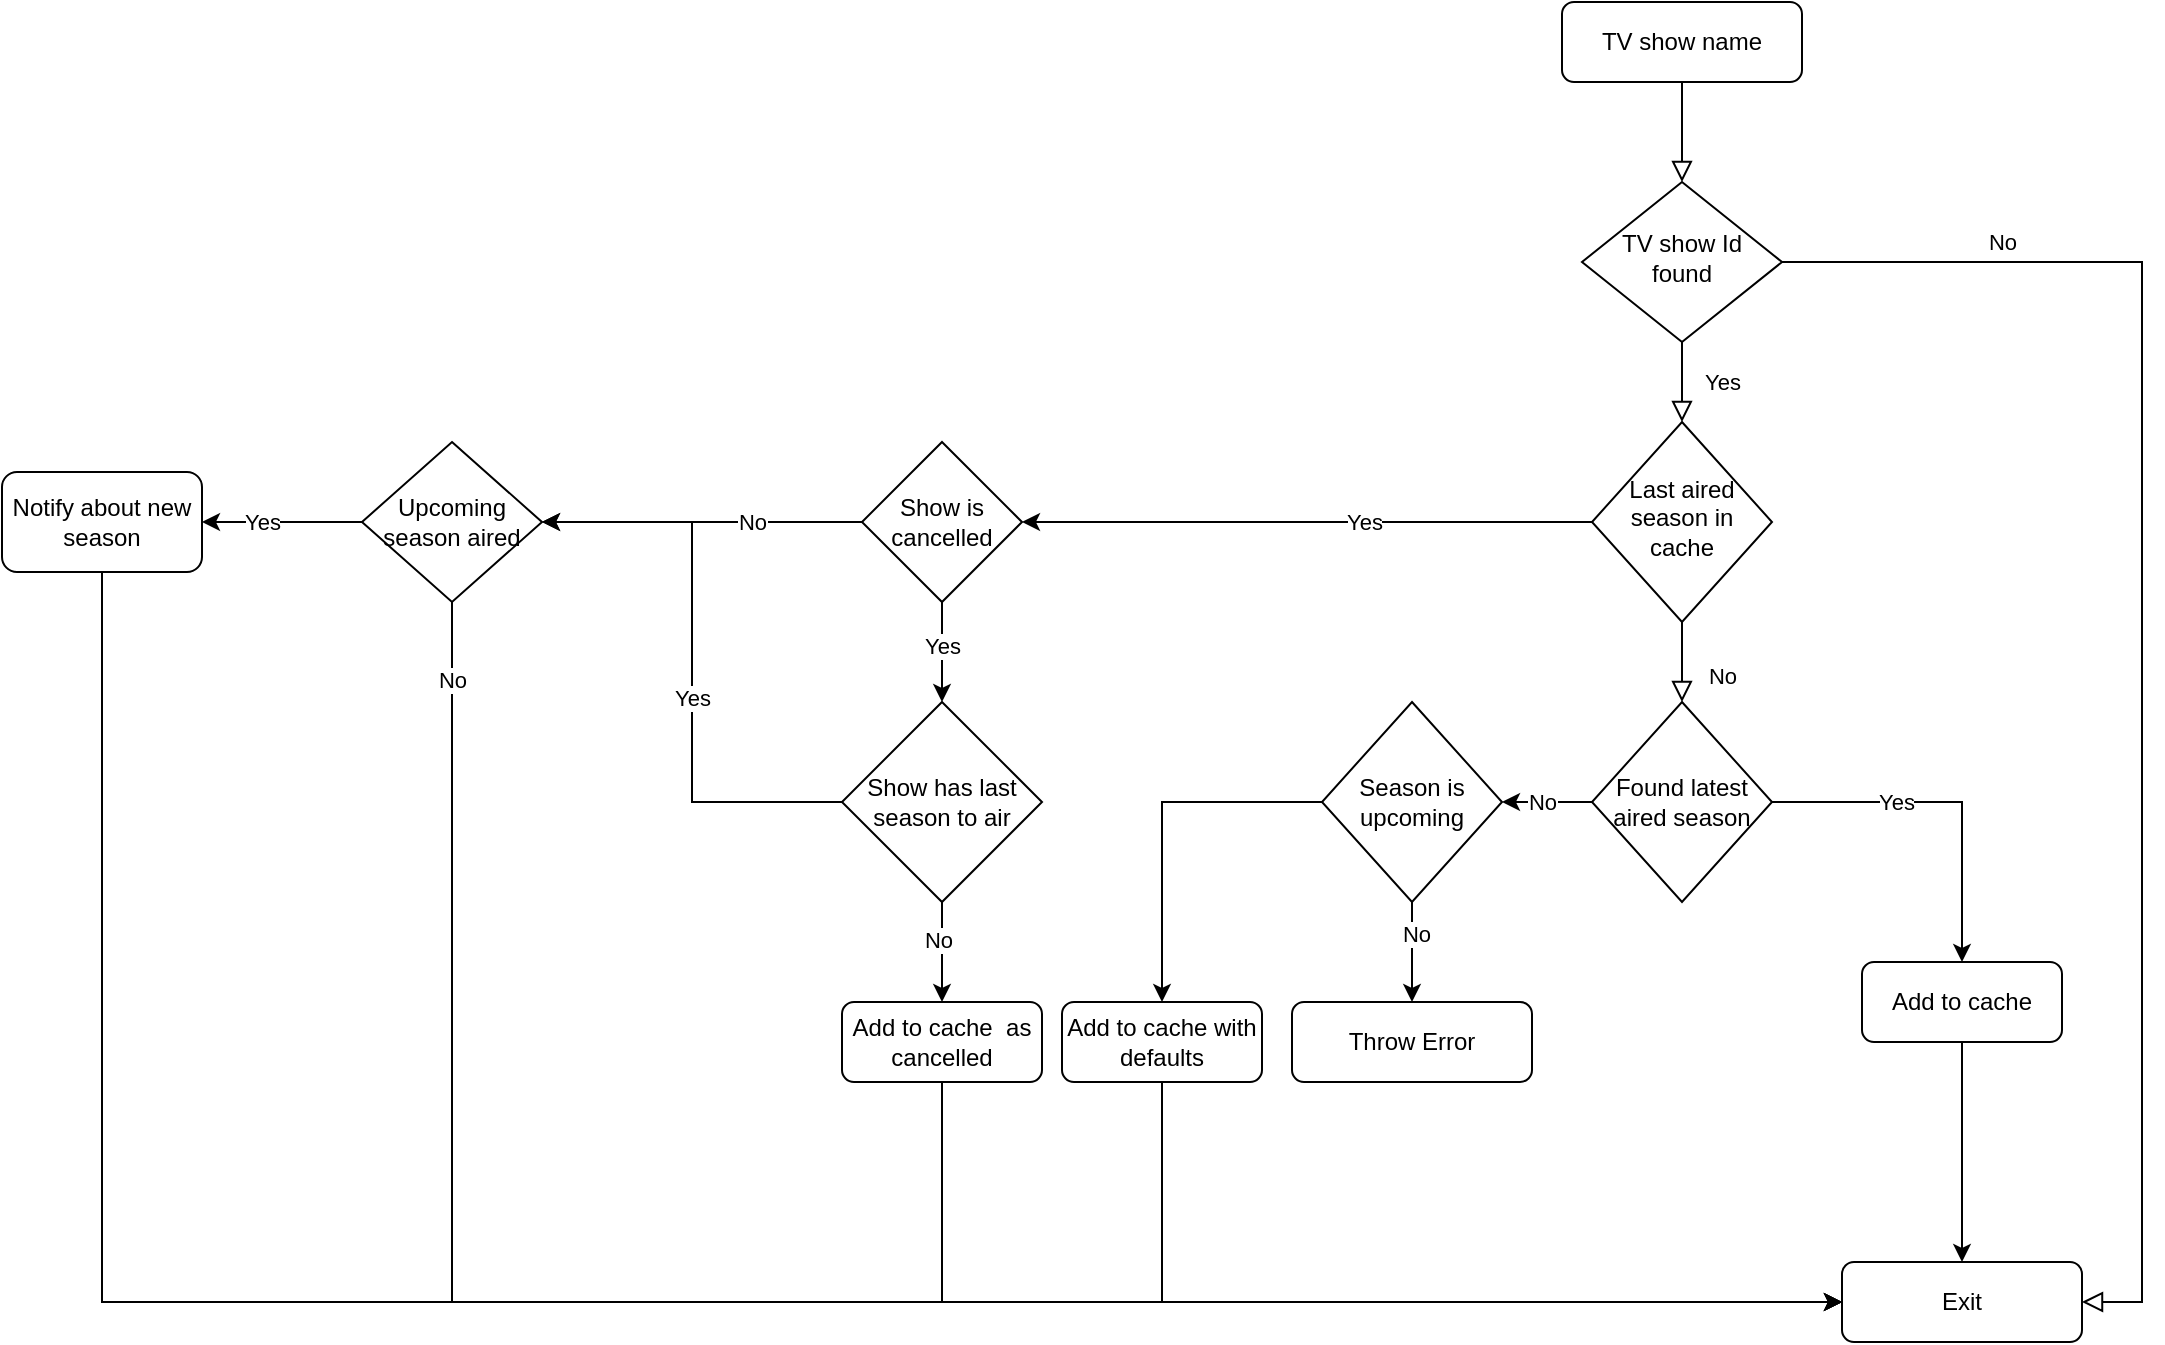 <mxfile version="14.8.1" type="device"><diagram id="C5RBs43oDa-KdzZeNtuy" name="Page-1"><mxGraphModel dx="2489" dy="762" grid="1" gridSize="10" guides="1" tooltips="1" connect="1" arrows="1" fold="1" page="1" pageScale="1" pageWidth="827" pageHeight="1169" math="0" shadow="0"><root><mxCell id="WIyWlLk6GJQsqaUBKTNV-0"/><mxCell id="WIyWlLk6GJQsqaUBKTNV-1" parent="WIyWlLk6GJQsqaUBKTNV-0"/><mxCell id="WIyWlLk6GJQsqaUBKTNV-2" value="" style="rounded=0;html=1;jettySize=auto;orthogonalLoop=1;fontSize=11;endArrow=block;endFill=0;endSize=8;strokeWidth=1;shadow=0;labelBackgroundColor=none;edgeStyle=orthogonalEdgeStyle;" parent="WIyWlLk6GJQsqaUBKTNV-1" source="WIyWlLk6GJQsqaUBKTNV-3" target="WIyWlLk6GJQsqaUBKTNV-6" edge="1"><mxGeometry relative="1" as="geometry"/></mxCell><mxCell id="WIyWlLk6GJQsqaUBKTNV-3" value="TV show name" style="rounded=1;whiteSpace=wrap;html=1;fontSize=12;glass=0;strokeWidth=1;shadow=0;" parent="WIyWlLk6GJQsqaUBKTNV-1" vertex="1"><mxGeometry x="660" y="80" width="120" height="40" as="geometry"/></mxCell><mxCell id="WIyWlLk6GJQsqaUBKTNV-4" value="Yes" style="rounded=0;html=1;jettySize=auto;orthogonalLoop=1;fontSize=11;endArrow=block;endFill=0;endSize=8;strokeWidth=1;shadow=0;labelBackgroundColor=none;edgeStyle=orthogonalEdgeStyle;" parent="WIyWlLk6GJQsqaUBKTNV-1" source="WIyWlLk6GJQsqaUBKTNV-6" target="WIyWlLk6GJQsqaUBKTNV-10" edge="1"><mxGeometry y="20" relative="1" as="geometry"><mxPoint as="offset"/></mxGeometry></mxCell><mxCell id="WIyWlLk6GJQsqaUBKTNV-5" value="No" style="edgeStyle=orthogonalEdgeStyle;rounded=0;html=1;jettySize=auto;orthogonalLoop=1;fontSize=11;endArrow=block;endFill=0;endSize=8;strokeWidth=1;shadow=0;labelBackgroundColor=none;entryX=1;entryY=0.5;entryDx=0;entryDy=0;" parent="WIyWlLk6GJQsqaUBKTNV-1" source="WIyWlLk6GJQsqaUBKTNV-6" target="WIyWlLk6GJQsqaUBKTNV-7" edge="1"><mxGeometry x="-0.699" y="10" relative="1" as="geometry"><mxPoint as="offset"/><Array as="points"><mxPoint x="950" y="210"/><mxPoint x="950" y="730"/></Array></mxGeometry></mxCell><mxCell id="WIyWlLk6GJQsqaUBKTNV-6" value="TV show Id found" style="rhombus;whiteSpace=wrap;html=1;shadow=0;fontFamily=Helvetica;fontSize=12;align=center;strokeWidth=1;spacing=6;spacingTop=-4;" parent="WIyWlLk6GJQsqaUBKTNV-1" vertex="1"><mxGeometry x="670" y="170" width="100" height="80" as="geometry"/></mxCell><mxCell id="WIyWlLk6GJQsqaUBKTNV-7" value="Exit" style="rounded=1;whiteSpace=wrap;html=1;fontSize=12;glass=0;strokeWidth=1;shadow=0;" parent="WIyWlLk6GJQsqaUBKTNV-1" vertex="1"><mxGeometry x="800" y="710" width="120" height="40" as="geometry"/></mxCell><mxCell id="WIyWlLk6GJQsqaUBKTNV-8" value="No" style="rounded=0;html=1;jettySize=auto;orthogonalLoop=1;fontSize=11;endArrow=block;endFill=0;endSize=8;strokeWidth=1;shadow=0;labelBackgroundColor=none;edgeStyle=orthogonalEdgeStyle;entryX=0.5;entryY=0;entryDx=0;entryDy=0;" parent="WIyWlLk6GJQsqaUBKTNV-1" source="WIyWlLk6GJQsqaUBKTNV-10" target="SHMIdjpYcJmv-fs-4Omo-0" edge="1"><mxGeometry x="0.333" y="20" relative="1" as="geometry"><mxPoint as="offset"/><mxPoint x="720" y="430" as="targetPoint"/></mxGeometry></mxCell><mxCell id="SHMIdjpYcJmv-fs-4Omo-15" style="edgeStyle=orthogonalEdgeStyle;rounded=0;orthogonalLoop=1;jettySize=auto;html=1;entryX=1;entryY=0.5;entryDx=0;entryDy=0;" parent="WIyWlLk6GJQsqaUBKTNV-1" source="WIyWlLk6GJQsqaUBKTNV-10" target="SHMIdjpYcJmv-fs-4Omo-8" edge="1"><mxGeometry relative="1" as="geometry"/></mxCell><mxCell id="SHMIdjpYcJmv-fs-4Omo-16" value="Yes" style="edgeLabel;html=1;align=center;verticalAlign=middle;resizable=0;points=[];" parent="SHMIdjpYcJmv-fs-4Omo-15" vertex="1" connectable="0"><mxGeometry x="-0.2" relative="1" as="geometry"><mxPoint as="offset"/></mxGeometry></mxCell><mxCell id="WIyWlLk6GJQsqaUBKTNV-10" value="Last aired season in cache" style="rhombus;whiteSpace=wrap;html=1;shadow=0;fontFamily=Helvetica;fontSize=12;align=center;strokeWidth=1;spacing=6;spacingTop=-4;" parent="WIyWlLk6GJQsqaUBKTNV-1" vertex="1"><mxGeometry x="675" y="290" width="90" height="100" as="geometry"/></mxCell><mxCell id="SHMIdjpYcJmv-fs-4Omo-2" style="edgeStyle=orthogonalEdgeStyle;rounded=0;orthogonalLoop=1;jettySize=auto;html=1;entryX=0.5;entryY=0;entryDx=0;entryDy=0;" parent="WIyWlLk6GJQsqaUBKTNV-1" source="44tpyUQF-Uyr3xM9ZJ5y-14" target="WIyWlLk6GJQsqaUBKTNV-7" edge="1"><mxGeometry relative="1" as="geometry"/></mxCell><mxCell id="SHMIdjpYcJmv-fs-4Omo-5" style="edgeStyle=orthogonalEdgeStyle;rounded=0;orthogonalLoop=1;jettySize=auto;html=1;entryX=1;entryY=0.5;entryDx=0;entryDy=0;" parent="WIyWlLk6GJQsqaUBKTNV-1" source="SHMIdjpYcJmv-fs-4Omo-0" target="44tpyUQF-Uyr3xM9ZJ5y-1" edge="1"><mxGeometry relative="1" as="geometry"/></mxCell><mxCell id="SHMIdjpYcJmv-fs-4Omo-7" value="No" style="edgeLabel;html=1;align=center;verticalAlign=middle;resizable=0;points=[];" parent="SHMIdjpYcJmv-fs-4Omo-5" vertex="1" connectable="0"><mxGeometry x="0.116" y="-3" relative="1" as="geometry"><mxPoint y="3" as="offset"/></mxGeometry></mxCell><mxCell id="SHMIdjpYcJmv-fs-4Omo-0" value="&lt;span&gt;Found latest aired season&lt;/span&gt;" style="rhombus;whiteSpace=wrap;html=1;" parent="WIyWlLk6GJQsqaUBKTNV-1" vertex="1"><mxGeometry x="675" y="430" width="90" height="100" as="geometry"/></mxCell><mxCell id="SHMIdjpYcJmv-fs-4Omo-4" value="Throw Error" style="rounded=1;whiteSpace=wrap;html=1;fontSize=12;glass=0;strokeWidth=1;shadow=0;" parent="WIyWlLk6GJQsqaUBKTNV-1" vertex="1"><mxGeometry x="525" y="580" width="120" height="40" as="geometry"/></mxCell><mxCell id="SHMIdjpYcJmv-fs-4Omo-10" style="edgeStyle=orthogonalEdgeStyle;rounded=0;orthogonalLoop=1;jettySize=auto;html=1;entryX=0;entryY=0.5;entryDx=0;entryDy=0;" parent="WIyWlLk6GJQsqaUBKTNV-1" source="44tpyUQF-Uyr3xM9ZJ5y-17" target="WIyWlLk6GJQsqaUBKTNV-7" edge="1"><mxGeometry relative="1" as="geometry"><Array as="points"><mxPoint x="350" y="730"/></Array></mxGeometry></mxCell><mxCell id="SHMIdjpYcJmv-fs-4Omo-13" style="edgeStyle=orthogonalEdgeStyle;rounded=0;orthogonalLoop=1;jettySize=auto;html=1;entryX=1;entryY=0.5;entryDx=0;entryDy=0;" parent="WIyWlLk6GJQsqaUBKTNV-1" source="SHMIdjpYcJmv-fs-4Omo-8" target="SHMIdjpYcJmv-fs-4Omo-12" edge="1"><mxGeometry relative="1" as="geometry"/></mxCell><mxCell id="SHMIdjpYcJmv-fs-4Omo-14" value="No" style="edgeLabel;html=1;align=center;verticalAlign=middle;resizable=0;points=[];" parent="SHMIdjpYcJmv-fs-4Omo-13" vertex="1" connectable="0"><mxGeometry x="-0.36" relative="1" as="geometry"><mxPoint x="-4" as="offset"/></mxGeometry></mxCell><mxCell id="SHMIdjpYcJmv-fs-4Omo-8" value="Show is cancelled" style="rhombus;whiteSpace=wrap;html=1;" parent="WIyWlLk6GJQsqaUBKTNV-1" vertex="1"><mxGeometry x="310" y="300" width="80" height="80" as="geometry"/></mxCell><mxCell id="SHMIdjpYcJmv-fs-4Omo-17" style="edgeStyle=orthogonalEdgeStyle;rounded=0;orthogonalLoop=1;jettySize=auto;html=1;entryX=0;entryY=0.5;entryDx=0;entryDy=0;" parent="WIyWlLk6GJQsqaUBKTNV-1" source="SHMIdjpYcJmv-fs-4Omo-12" target="WIyWlLk6GJQsqaUBKTNV-7" edge="1"><mxGeometry relative="1" as="geometry"><Array as="points"><mxPoint x="105" y="730"/></Array></mxGeometry></mxCell><mxCell id="SHMIdjpYcJmv-fs-4Omo-18" value="No" style="edgeLabel;html=1;align=center;verticalAlign=middle;resizable=0;points=[];" parent="SHMIdjpYcJmv-fs-4Omo-17" vertex="1" connectable="0"><mxGeometry x="-0.834" y="2" relative="1" as="geometry"><mxPoint x="-2" y="-48" as="offset"/></mxGeometry></mxCell><mxCell id="SHMIdjpYcJmv-fs-4Omo-19" style="edgeStyle=orthogonalEdgeStyle;rounded=0;orthogonalLoop=1;jettySize=auto;html=1;entryX=1;entryY=0.5;entryDx=0;entryDy=0;" parent="WIyWlLk6GJQsqaUBKTNV-1" source="SHMIdjpYcJmv-fs-4Omo-12" target="SHMIdjpYcJmv-fs-4Omo-20" edge="1"><mxGeometry relative="1" as="geometry"><mxPoint y="340" as="targetPoint"/></mxGeometry></mxCell><mxCell id="SHMIdjpYcJmv-fs-4Omo-22" value="Yes" style="edgeLabel;html=1;align=center;verticalAlign=middle;resizable=0;points=[];" parent="SHMIdjpYcJmv-fs-4Omo-19" vertex="1" connectable="0"><mxGeometry x="0.25" relative="1" as="geometry"><mxPoint as="offset"/></mxGeometry></mxCell><mxCell id="SHMIdjpYcJmv-fs-4Omo-12" value="Upcoming season aired" style="rhombus;whiteSpace=wrap;html=1;" parent="WIyWlLk6GJQsqaUBKTNV-1" vertex="1"><mxGeometry x="60" y="300" width="90" height="80" as="geometry"/></mxCell><mxCell id="SHMIdjpYcJmv-fs-4Omo-23" style="edgeStyle=orthogonalEdgeStyle;rounded=0;orthogonalLoop=1;jettySize=auto;html=1;entryX=0;entryY=0.5;entryDx=0;entryDy=0;" parent="WIyWlLk6GJQsqaUBKTNV-1" source="SHMIdjpYcJmv-fs-4Omo-20" target="WIyWlLk6GJQsqaUBKTNV-7" edge="1"><mxGeometry relative="1" as="geometry"><Array as="points"><mxPoint x="-70" y="730"/></Array></mxGeometry></mxCell><mxCell id="SHMIdjpYcJmv-fs-4Omo-20" value="Notify about new season" style="rounded=1;whiteSpace=wrap;html=1;" parent="WIyWlLk6GJQsqaUBKTNV-1" vertex="1"><mxGeometry x="-120" y="315" width="100" height="50" as="geometry"/></mxCell><mxCell id="44tpyUQF-Uyr3xM9ZJ5y-2" style="edgeStyle=orthogonalEdgeStyle;rounded=0;orthogonalLoop=1;jettySize=auto;html=1;entryX=0.5;entryY=0;entryDx=0;entryDy=0;" parent="WIyWlLk6GJQsqaUBKTNV-1" source="44tpyUQF-Uyr3xM9ZJ5y-1" target="SHMIdjpYcJmv-fs-4Omo-4" edge="1"><mxGeometry relative="1" as="geometry"/></mxCell><mxCell id="44tpyUQF-Uyr3xM9ZJ5y-3" value="No" style="edgeLabel;html=1;align=center;verticalAlign=middle;resizable=0;points=[];" parent="44tpyUQF-Uyr3xM9ZJ5y-2" vertex="1" connectable="0"><mxGeometry x="-0.358" y="2" relative="1" as="geometry"><mxPoint as="offset"/></mxGeometry></mxCell><mxCell id="44tpyUQF-Uyr3xM9ZJ5y-12" style="edgeStyle=orthogonalEdgeStyle;rounded=0;orthogonalLoop=1;jettySize=auto;html=1;exitX=0;exitY=0.5;exitDx=0;exitDy=0;" parent="WIyWlLk6GJQsqaUBKTNV-1" source="44tpyUQF-Uyr3xM9ZJ5y-1" target="44tpyUQF-Uyr3xM9ZJ5y-9" edge="1"><mxGeometry relative="1" as="geometry"/></mxCell><mxCell id="44tpyUQF-Uyr3xM9ZJ5y-1" value="&lt;span&gt;Season is upcoming&lt;/span&gt;" style="rhombus;whiteSpace=wrap;html=1;" parent="WIyWlLk6GJQsqaUBKTNV-1" vertex="1"><mxGeometry x="540" y="430" width="90" height="100" as="geometry"/></mxCell><mxCell id="44tpyUQF-Uyr3xM9ZJ5y-13" style="edgeStyle=orthogonalEdgeStyle;rounded=0;orthogonalLoop=1;jettySize=auto;html=1;entryX=0;entryY=0.5;entryDx=0;entryDy=0;" parent="WIyWlLk6GJQsqaUBKTNV-1" source="44tpyUQF-Uyr3xM9ZJ5y-9" target="WIyWlLk6GJQsqaUBKTNV-7" edge="1"><mxGeometry relative="1" as="geometry"><Array as="points"><mxPoint x="460" y="730"/></Array></mxGeometry></mxCell><mxCell id="44tpyUQF-Uyr3xM9ZJ5y-9" value="Add to cache with defaults" style="rounded=1;whiteSpace=wrap;html=1;" parent="WIyWlLk6GJQsqaUBKTNV-1" vertex="1"><mxGeometry x="410" y="580" width="100" height="40" as="geometry"/></mxCell><mxCell id="44tpyUQF-Uyr3xM9ZJ5y-14" value="Add to cache" style="rounded=1;whiteSpace=wrap;html=1;" parent="WIyWlLk6GJQsqaUBKTNV-1" vertex="1"><mxGeometry x="810" y="560" width="100" height="40" as="geometry"/></mxCell><mxCell id="44tpyUQF-Uyr3xM9ZJ5y-15" style="edgeStyle=orthogonalEdgeStyle;rounded=0;orthogonalLoop=1;jettySize=auto;html=1;entryX=0.5;entryY=0;entryDx=0;entryDy=0;" parent="WIyWlLk6GJQsqaUBKTNV-1" source="SHMIdjpYcJmv-fs-4Omo-0" target="44tpyUQF-Uyr3xM9ZJ5y-14" edge="1"><mxGeometry relative="1" as="geometry"><mxPoint x="765" y="480" as="sourcePoint"/><mxPoint x="860" y="710" as="targetPoint"/></mxGeometry></mxCell><mxCell id="44tpyUQF-Uyr3xM9ZJ5y-16" value="Yes" style="edgeLabel;html=1;align=center;verticalAlign=middle;resizable=0;points=[];" parent="44tpyUQF-Uyr3xM9ZJ5y-15" vertex="1" connectable="0"><mxGeometry x="-0.237" y="1" relative="1" as="geometry"><mxPoint x="-5" y="1" as="offset"/></mxGeometry></mxCell><mxCell id="44tpyUQF-Uyr3xM9ZJ5y-17" value="Add to cache&amp;nbsp; as cancelled" style="rounded=1;whiteSpace=wrap;html=1;" parent="WIyWlLk6GJQsqaUBKTNV-1" vertex="1"><mxGeometry x="300" y="580" width="100" height="40" as="geometry"/></mxCell><mxCell id="44tpyUQF-Uyr3xM9ZJ5y-20" style="edgeStyle=orthogonalEdgeStyle;rounded=0;orthogonalLoop=1;jettySize=auto;html=1;entryX=0.5;entryY=0;entryDx=0;entryDy=0;" parent="WIyWlLk6GJQsqaUBKTNV-1" source="SHMIdjpYcJmv-fs-4Omo-8" target="KxZo3aJ88nei0SCZHGR3-0" edge="1"><mxGeometry relative="1" as="geometry"><Array as="points"/><mxPoint x="350" y="380" as="sourcePoint"/><mxPoint x="270" y="420" as="targetPoint"/></mxGeometry></mxCell><mxCell id="44tpyUQF-Uyr3xM9ZJ5y-21" value="Yes" style="edgeLabel;html=1;align=center;verticalAlign=middle;resizable=0;points=[];" parent="44tpyUQF-Uyr3xM9ZJ5y-20" vertex="1" connectable="0"><mxGeometry x="-0.774" y="1" relative="1" as="geometry"><mxPoint x="-1" y="16" as="offset"/></mxGeometry></mxCell><mxCell id="KxZo3aJ88nei0SCZHGR3-1" style="edgeStyle=orthogonalEdgeStyle;rounded=0;orthogonalLoop=1;jettySize=auto;html=1;entryX=0.5;entryY=0;entryDx=0;entryDy=0;" edge="1" parent="WIyWlLk6GJQsqaUBKTNV-1" source="KxZo3aJ88nei0SCZHGR3-0" target="44tpyUQF-Uyr3xM9ZJ5y-17"><mxGeometry relative="1" as="geometry"/></mxCell><mxCell id="KxZo3aJ88nei0SCZHGR3-2" value="No&lt;br&gt;" style="edgeLabel;html=1;align=center;verticalAlign=middle;resizable=0;points=[];" vertex="1" connectable="0" parent="KxZo3aJ88nei0SCZHGR3-1"><mxGeometry x="-0.244" y="-2" relative="1" as="geometry"><mxPoint as="offset"/></mxGeometry></mxCell><mxCell id="KxZo3aJ88nei0SCZHGR3-3" style="edgeStyle=orthogonalEdgeStyle;rounded=0;orthogonalLoop=1;jettySize=auto;html=1;entryX=1;entryY=0.5;entryDx=0;entryDy=0;" edge="1" parent="WIyWlLk6GJQsqaUBKTNV-1" source="KxZo3aJ88nei0SCZHGR3-0" target="SHMIdjpYcJmv-fs-4Omo-12"><mxGeometry relative="1" as="geometry"/></mxCell><mxCell id="KxZo3aJ88nei0SCZHGR3-4" value="Yes" style="edgeLabel;html=1;align=center;verticalAlign=middle;resizable=0;points=[];" vertex="1" connectable="0" parent="KxZo3aJ88nei0SCZHGR3-3"><mxGeometry x="-0.124" relative="1" as="geometry"><mxPoint as="offset"/></mxGeometry></mxCell><mxCell id="KxZo3aJ88nei0SCZHGR3-0" value="Show has last season to air" style="rhombus;whiteSpace=wrap;html=1;" vertex="1" parent="WIyWlLk6GJQsqaUBKTNV-1"><mxGeometry x="300" y="430" width="100" height="100" as="geometry"/></mxCell></root></mxGraphModel></diagram></mxfile>